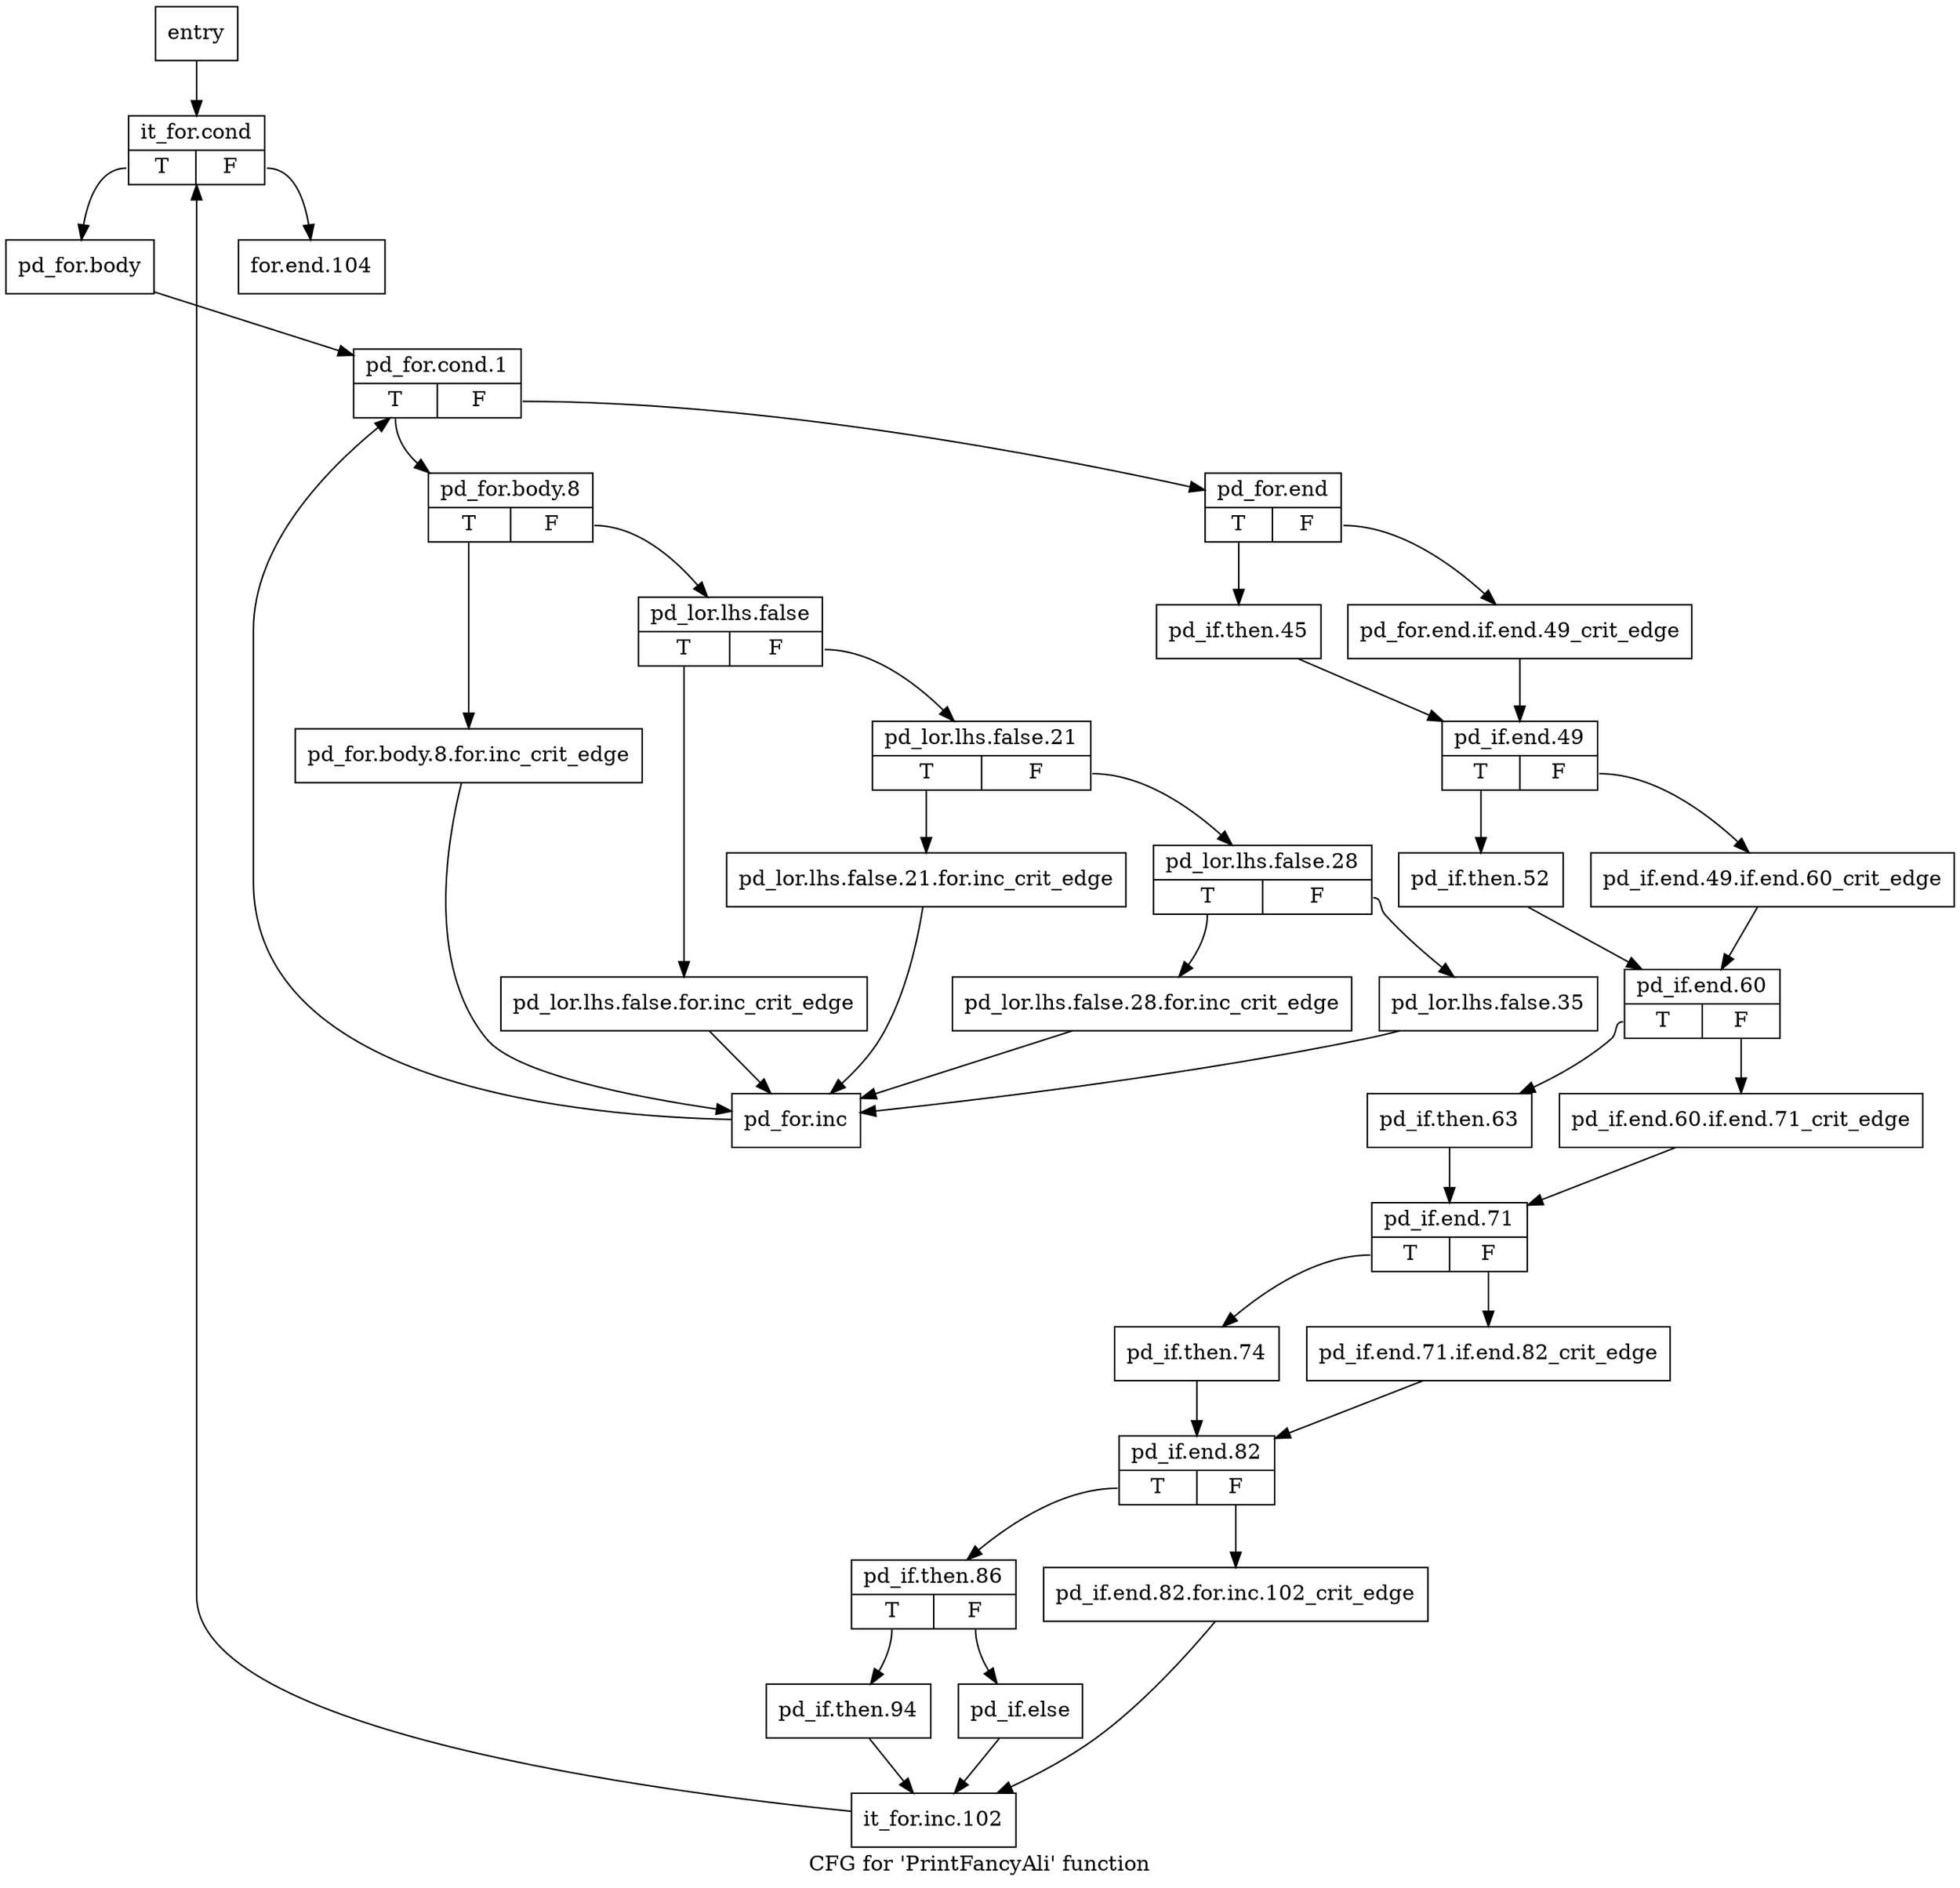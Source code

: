 digraph "CFG for 'PrintFancyAli' function" {
	label="CFG for 'PrintFancyAli' function";

	Node0x2b91b90 [shape=record,label="{entry}"];
	Node0x2b91b90 -> Node0x2b91be0;
	Node0x2b91be0 [shape=record,label="{it_for.cond|{<s0>T|<s1>F}}"];
	Node0x2b91be0:s0 -> Node0x2b91c30;
	Node0x2b91be0:s1 -> Node0x2b92590;
	Node0x2b91c30 [shape=record,label="{pd_for.body}"];
	Node0x2b91c30 -> Node0x2b91c80;
	Node0x2b91c80 [shape=record,label="{pd_for.cond.1|{<s0>T|<s1>F}}"];
	Node0x2b91c80:s0 -> Node0x2b91cd0;
	Node0x2b91c80:s1 -> Node0x2b91ff0;
	Node0x2b91cd0 [shape=record,label="{pd_for.body.8|{<s0>T|<s1>F}}"];
	Node0x2b91cd0:s0 -> Node0x2b91d20;
	Node0x2b91cd0:s1 -> Node0x2b91d70;
	Node0x2b91d20 [shape=record,label="{pd_for.body.8.for.inc_crit_edge}"];
	Node0x2b91d20 -> Node0x2b91fa0;
	Node0x2b91d70 [shape=record,label="{pd_lor.lhs.false|{<s0>T|<s1>F}}"];
	Node0x2b91d70:s0 -> Node0x2b91dc0;
	Node0x2b91d70:s1 -> Node0x2b91e10;
	Node0x2b91dc0 [shape=record,label="{pd_lor.lhs.false.for.inc_crit_edge}"];
	Node0x2b91dc0 -> Node0x2b91fa0;
	Node0x2b91e10 [shape=record,label="{pd_lor.lhs.false.21|{<s0>T|<s1>F}}"];
	Node0x2b91e10:s0 -> Node0x2b91e60;
	Node0x2b91e10:s1 -> Node0x2b91eb0;
	Node0x2b91e60 [shape=record,label="{pd_lor.lhs.false.21.for.inc_crit_edge}"];
	Node0x2b91e60 -> Node0x2b91fa0;
	Node0x2b91eb0 [shape=record,label="{pd_lor.lhs.false.28|{<s0>T|<s1>F}}"];
	Node0x2b91eb0:s0 -> Node0x2b91f00;
	Node0x2b91eb0:s1 -> Node0x2b91f50;
	Node0x2b91f00 [shape=record,label="{pd_lor.lhs.false.28.for.inc_crit_edge}"];
	Node0x2b91f00 -> Node0x2b91fa0;
	Node0x2b91f50 [shape=record,label="{pd_lor.lhs.false.35}"];
	Node0x2b91f50 -> Node0x2b91fa0;
	Node0x2b91fa0 [shape=record,label="{pd_for.inc}"];
	Node0x2b91fa0 -> Node0x2b91c80;
	Node0x2b91ff0 [shape=record,label="{pd_for.end|{<s0>T|<s1>F}}"];
	Node0x2b91ff0:s0 -> Node0x2b92090;
	Node0x2b91ff0:s1 -> Node0x2b92040;
	Node0x2b92040 [shape=record,label="{pd_for.end.if.end.49_crit_edge}"];
	Node0x2b92040 -> Node0x2b920e0;
	Node0x2b92090 [shape=record,label="{pd_if.then.45}"];
	Node0x2b92090 -> Node0x2b920e0;
	Node0x2b920e0 [shape=record,label="{pd_if.end.49|{<s0>T|<s1>F}}"];
	Node0x2b920e0:s0 -> Node0x2b92180;
	Node0x2b920e0:s1 -> Node0x2b92130;
	Node0x2b92130 [shape=record,label="{pd_if.end.49.if.end.60_crit_edge}"];
	Node0x2b92130 -> Node0x2b921d0;
	Node0x2b92180 [shape=record,label="{pd_if.then.52}"];
	Node0x2b92180 -> Node0x2b921d0;
	Node0x2b921d0 [shape=record,label="{pd_if.end.60|{<s0>T|<s1>F}}"];
	Node0x2b921d0:s0 -> Node0x2b92270;
	Node0x2b921d0:s1 -> Node0x2b92220;
	Node0x2b92220 [shape=record,label="{pd_if.end.60.if.end.71_crit_edge}"];
	Node0x2b92220 -> Node0x2b922c0;
	Node0x2b92270 [shape=record,label="{pd_if.then.63}"];
	Node0x2b92270 -> Node0x2b922c0;
	Node0x2b922c0 [shape=record,label="{pd_if.end.71|{<s0>T|<s1>F}}"];
	Node0x2b922c0:s0 -> Node0x2b92360;
	Node0x2b922c0:s1 -> Node0x2b92310;
	Node0x2b92310 [shape=record,label="{pd_if.end.71.if.end.82_crit_edge}"];
	Node0x2b92310 -> Node0x2b923b0;
	Node0x2b92360 [shape=record,label="{pd_if.then.74}"];
	Node0x2b92360 -> Node0x2b923b0;
	Node0x2b923b0 [shape=record,label="{pd_if.end.82|{<s0>T|<s1>F}}"];
	Node0x2b923b0:s0 -> Node0x2b92450;
	Node0x2b923b0:s1 -> Node0x2b92400;
	Node0x2b92400 [shape=record,label="{pd_if.end.82.for.inc.102_crit_edge}"];
	Node0x2b92400 -> Node0x2b92540;
	Node0x2b92450 [shape=record,label="{pd_if.then.86|{<s0>T|<s1>F}}"];
	Node0x2b92450:s0 -> Node0x2b924a0;
	Node0x2b92450:s1 -> Node0x2b924f0;
	Node0x2b924a0 [shape=record,label="{pd_if.then.94}"];
	Node0x2b924a0 -> Node0x2b92540;
	Node0x2b924f0 [shape=record,label="{pd_if.else}"];
	Node0x2b924f0 -> Node0x2b92540;
	Node0x2b92540 [shape=record,label="{it_for.inc.102}"];
	Node0x2b92540 -> Node0x2b91be0;
	Node0x2b92590 [shape=record,label="{for.end.104}"];
}
